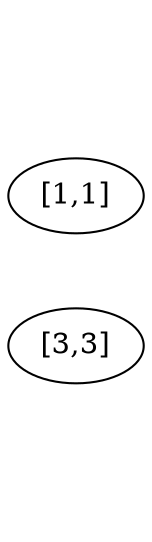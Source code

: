 graph G {
  a [label="", style=invis]
  b [label="[1,1]"]
  c [label="[3,3]"]
  d [label="", style=invis]

  a -- b [style=invis]
  b -- c [style=invis]
  c -- d [style=invis]
}
